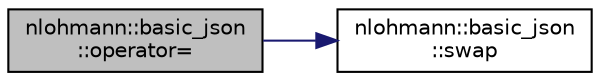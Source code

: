 digraph "nlohmann::basic_json::operator="
{
 // LATEX_PDF_SIZE
  edge [fontname="Helvetica",fontsize="10",labelfontname="Helvetica",labelfontsize="10"];
  node [fontname="Helvetica",fontsize="10",shape=record];
  rankdir="LR";
  Node350 [label="nlohmann::basic_json\l::operator=",height=0.2,width=0.4,color="black", fillcolor="grey75", style="filled", fontcolor="black",tooltip="copy assignment"];
  Node350 -> Node351 [color="midnightblue",fontsize="10",style="solid"];
  Node351 [label="nlohmann::basic_json\l::swap",height=0.2,width=0.4,color="black", fillcolor="white", style="filled",URL="$classnlohmann_1_1basic__json.html#a8c9d932353e1ab98a7dc2fc27e002031",tooltip="exchanges the values"];
}
